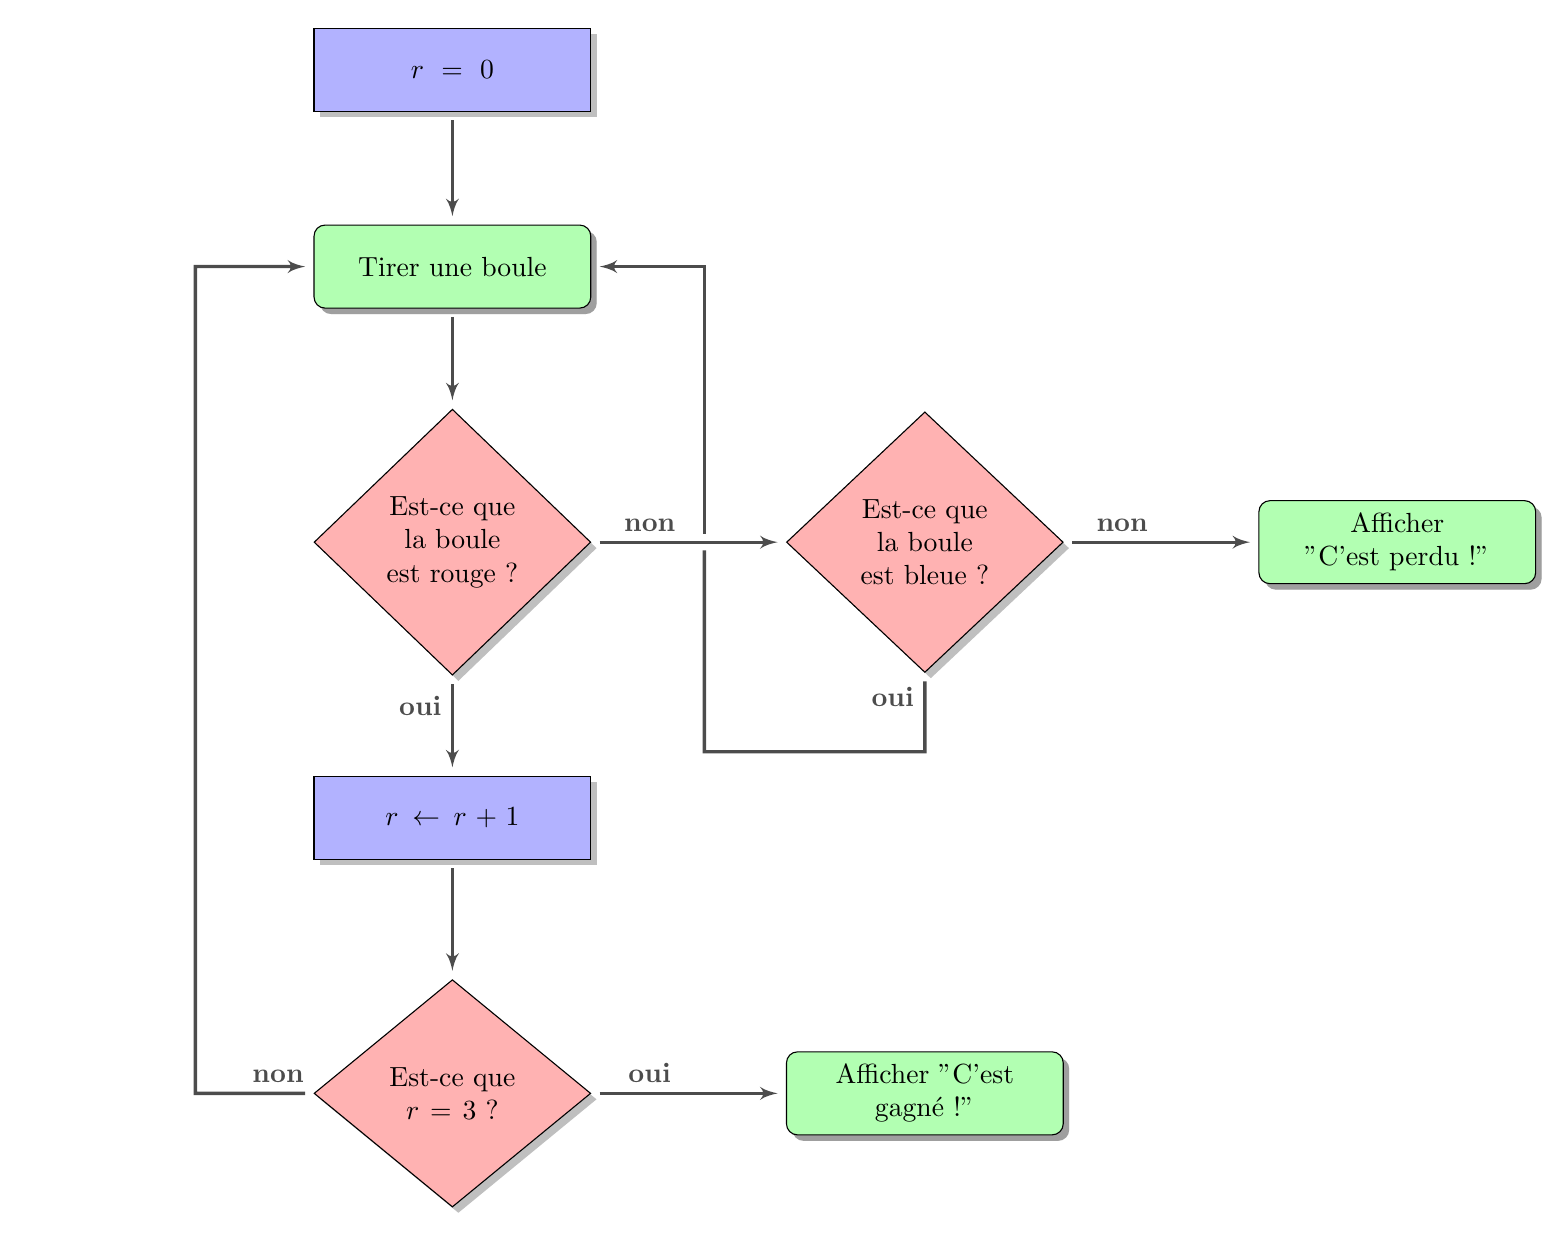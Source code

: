 \usetikzlibrary{shadows,arrows, shapes}

% Define block styles


\tikzstyle{boxstyle} =  [draw, text width=8em, text centered, minimum width=10em,  minimum height=3em, drop shadow]

\tikzstyle{boxinput} = [boxstyle, rounded corners, drop shadow, fill=green!30]
\tikzstyle{instruction} = [boxstyle,  fill=blue!30]
\tikzstyle{ifthen} = [boxstyle,  text width=5em, diamond, fill=red!30]

\tikzstyle{line} = [draw, very thick, shorten <=3pt,shorten >=3pt, color=black!70, -latex']



\begin{tikzpicture}[scale=1,every node/.style={transform shape}]


%Draw diagram elements
\path node(P1)[ifthen] {Est-ce que la boule est rouge ?};

\path (P1)+(0,3.5) node(P0)[boxinput] {Tirer une boule};
\path (P0)+(0,2.5) node(P00)[instruction] {$r = 0$};
\path (P1)+(0,-3.5) node(P2)[instruction] {$r \leftarrow r + 1$};
\path (P2)+(0,-3.5) node(P4)[ifthen] {Est-ce que $r = 3$ ?};
\path (P1)+(6,0) node(P3)[ifthen] {Est-ce que la boule est bleue ?};
\path (P3)+(6,0) node(P5)[boxinput] {Afficher 

"C'est perdu !"};
\path (P4)+(6,0) node(P6)[boxinput] {Afficher "C'est gagn\'e !"};

% Draw arrows between elements
\path[line] (P1.south) -- node [left,pos=0.3] {\bf oui} (P2);
\path[line] (P1.east) --  node [above, pos=0.3] {\bf non} (P3);


\path[line,-] (P3.south) -- node [left,pos=0.3] {\bf oui} ++(0,-1)--++(-2.8,0)--(3.2,0);
\path[line] (3.2,0)--++(0,3.5)--(P0);

\path[line] (P3.east) --  node [above, pos=0.3] {\bf non} (P5);

\path[line] (P0.south) -- (P1);
\path[line] (P00.south) -- (P0);

\path[line] (P2.south) -- (P4);
\path[line] (P4.west) -- node [above, pos=0.3] {\bf non}++(-1.5,0) -- ++(0,10.5)--(P0.west);

\path[line] (P4.east) -- node [above,pos=0.3] {\bf oui}(P6);
\end{tikzpicture}